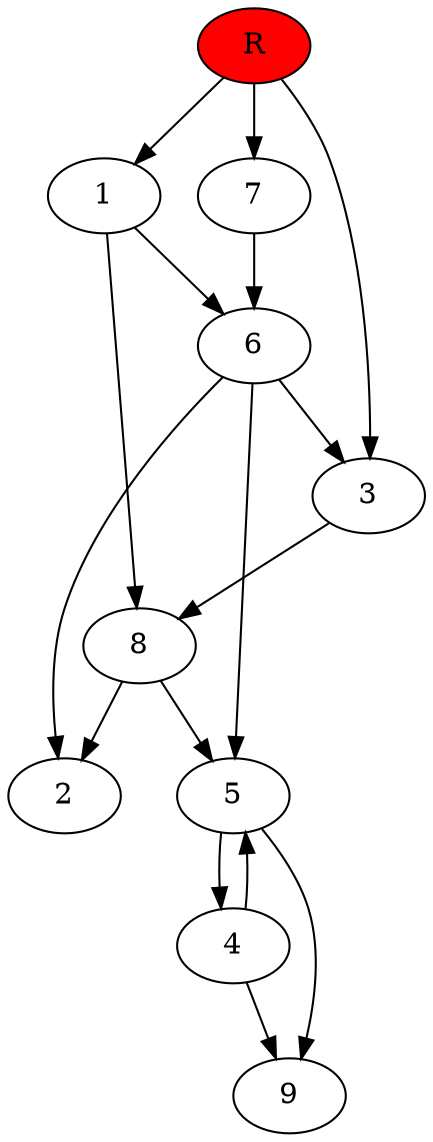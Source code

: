 digraph prb61326 {
	1
	2
	3
	4
	5
	6
	7
	8
	R [fillcolor="#ff0000" style=filled]
	1 -> 6
	1 -> 8
	3 -> 8
	4 -> 5
	4 -> 9
	5 -> 4
	5 -> 9
	6 -> 2
	6 -> 3
	6 -> 5
	7 -> 6
	8 -> 2
	8 -> 5
	R -> 1
	R -> 3
	R -> 7
}
